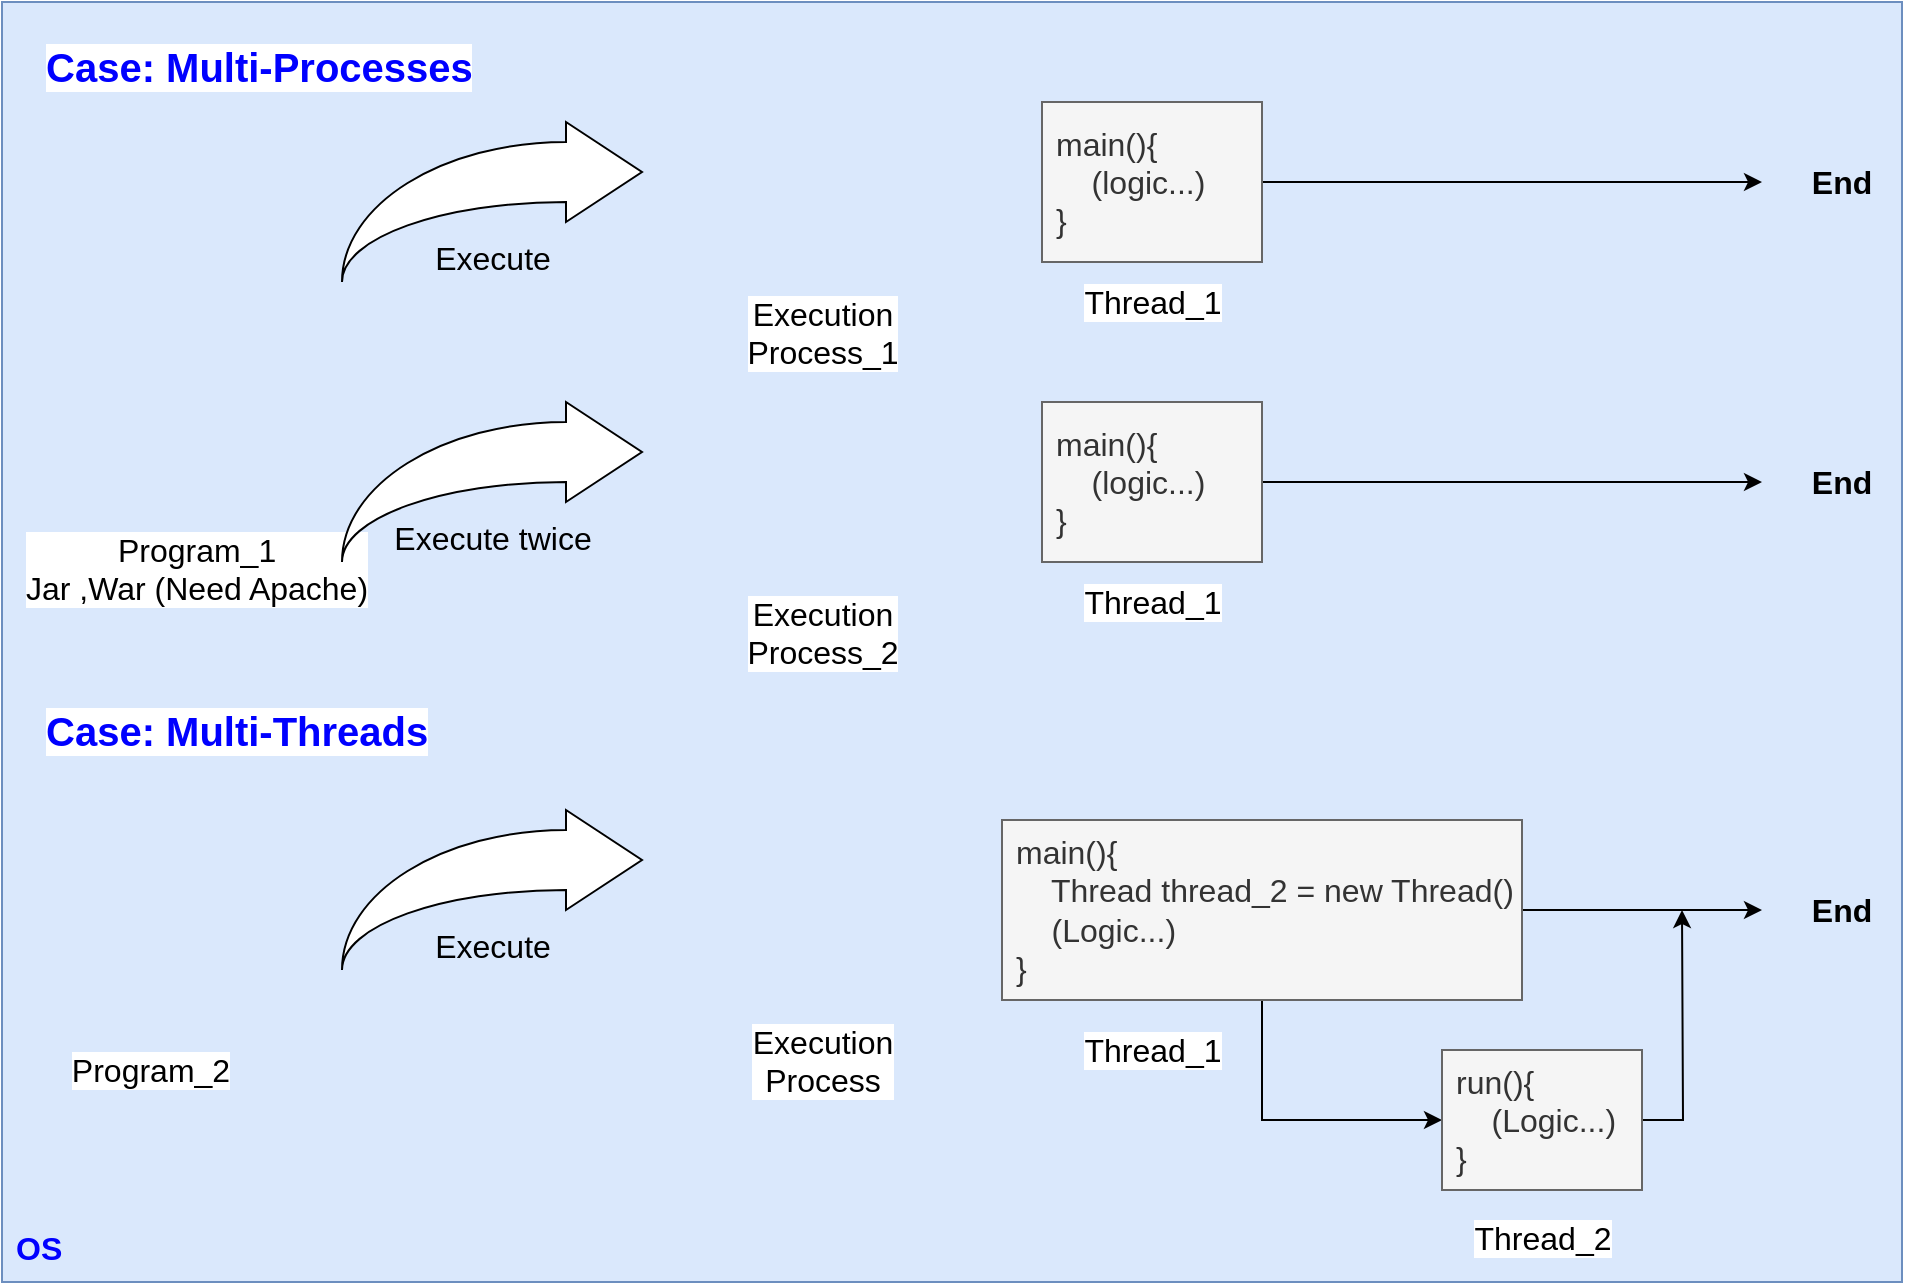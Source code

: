 <mxfile version="14.0.5" type="device"><diagram id="SNrnjyLTN65MtRAF7fQd" name="Page-1"><mxGraphModel dx="1673" dy="896" grid="1" gridSize="10" guides="1" tooltips="1" connect="1" arrows="1" fold="1" page="1" pageScale="1" pageWidth="1169" pageHeight="827" math="0" shadow="0"><root><mxCell id="0"/><mxCell id="1" parent="0"/><mxCell id="vQgRsDOszdYI2veN00VI-22" value="OS" style="rounded=0;whiteSpace=wrap;html=1;labelBackgroundColor=none;fontSize=16;align=left;fillColor=#dae8fc;strokeColor=#6c8ebf;verticalAlign=bottom;spacingLeft=5;spacingBottom=5;fontStyle=1;fontColor=#0000FF;" vertex="1" parent="1"><mxGeometry x="80" y="50" width="950" height="640" as="geometry"/></mxCell><mxCell id="vQgRsDOszdYI2veN00VI-4" value="Execution&lt;br style=&quot;font-size: 16px;&quot;&gt;Process_1" style="shape=image;html=1;verticalAlign=top;verticalLabelPosition=bottom;labelBackgroundColor=#ffffff;imageAspect=0;aspect=fixed;image=https://cdn2.iconfinder.com/data/icons/Radium_Neue_PNGs/128/EXE_File.png;align=center;fontSize=16;" vertex="1" parent="1"><mxGeometry x="440" y="90" width="100" height="100" as="geometry"/></mxCell><mxCell id="vQgRsDOszdYI2veN00VI-5" value="Execute" style="html=1;shadow=0;dashed=0;align=center;verticalAlign=bottom;shape=mxgraph.arrows2.jumpInArrow;dy=15;dx=38;arrowHead=50;fontSize=16;" vertex="1" parent="1"><mxGeometry x="250" y="110" width="150" height="80" as="geometry"/></mxCell><mxCell id="vQgRsDOszdYI2veN00VI-7" value="&lt;div style=&quot;text-align: center ; font-size: 16px&quot;&gt;Program_1&lt;/div&gt;Jar ,War (Need Apache)" style="shape=image;html=1;verticalAlign=top;verticalLabelPosition=bottom;labelBackgroundColor=#ffffff;imageAspect=0;aspect=fixed;image=https://cdn0.iconfinder.com/data/icons/file-names-26/512/48-128.png;align=left;fontSize=16;" vertex="1" parent="1"><mxGeometry x="90" y="180" width="128" height="128" as="geometry"/></mxCell><mxCell id="vQgRsDOszdYI2veN00VI-8" value="Execution&lt;br style=&quot;font-size: 16px&quot;&gt;Process" style="shape=image;html=1;verticalAlign=top;verticalLabelPosition=bottom;labelBackgroundColor=#ffffff;imageAspect=0;aspect=fixed;image=https://cdn2.iconfinder.com/data/icons/Radium_Neue_PNGs/128/EXE_File.png;align=center;fontSize=16;" vertex="1" parent="1"><mxGeometry x="440" y="454" width="100" height="100" as="geometry"/></mxCell><mxCell id="vQgRsDOszdYI2veN00VI-9" value="Execute twice" style="html=1;shadow=0;dashed=0;align=center;verticalAlign=bottom;shape=mxgraph.arrows2.jumpInArrow;dy=15;dx=38;arrowHead=50;fontSize=16;" vertex="1" parent="1"><mxGeometry x="250" y="250" width="150" height="80" as="geometry"/></mxCell><mxCell id="vQgRsDOszdYI2veN00VI-16" style="edgeStyle=orthogonalEdgeStyle;rounded=0;orthogonalLoop=1;jettySize=auto;html=1;fontSize=16;" edge="1" parent="1" source="vQgRsDOszdYI2veN00VI-10"><mxGeometry relative="1" as="geometry"><mxPoint x="960" y="140" as="targetPoint"/></mxGeometry></mxCell><mxCell id="vQgRsDOszdYI2veN00VI-10" value="&lt;div style=&quot;font-size: 16px&quot;&gt;&lt;span style=&quot;font-size: 16px&quot;&gt;main(){&lt;/span&gt;&lt;/div&gt;&amp;nbsp; &amp;nbsp; (logic...)&lt;br style=&quot;font-size: 16px&quot;&gt;}" style="text;html=1;strokeColor=#666666;fillColor=#f5f5f5;align=left;verticalAlign=middle;whiteSpace=wrap;rounded=0;fontColor=#333333;spacingLeft=5;fontSize=16;" vertex="1" parent="1"><mxGeometry x="600" y="100" width="110" height="80" as="geometry"/></mxCell><mxCell id="vQgRsDOszdYI2veN00VI-11" value="Thread_1" style="text;html=1;strokeColor=none;fillColor=none;align=center;verticalAlign=middle;whiteSpace=wrap;rounded=0;labelBackgroundColor=#ffffff;fontSize=16;" vertex="1" parent="1"><mxGeometry x="622.5" y="190" width="65" height="20" as="geometry"/></mxCell><mxCell id="vQgRsDOszdYI2veN00VI-19" style="edgeStyle=orthogonalEdgeStyle;rounded=0;orthogonalLoop=1;jettySize=auto;html=1;fontSize=16;" edge="1" parent="1" source="vQgRsDOszdYI2veN00VI-12"><mxGeometry relative="1" as="geometry"><mxPoint x="960" y="504" as="targetPoint"/></mxGeometry></mxCell><mxCell id="vQgRsDOszdYI2veN00VI-20" style="edgeStyle=orthogonalEdgeStyle;rounded=0;orthogonalLoop=1;jettySize=auto;html=1;entryX=0;entryY=0.5;entryDx=0;entryDy=0;fontSize=16;" edge="1" parent="1" source="vQgRsDOszdYI2veN00VI-12" target="vQgRsDOszdYI2veN00VI-14"><mxGeometry relative="1" as="geometry"/></mxCell><mxCell id="vQgRsDOszdYI2veN00VI-12" value="&lt;div style=&quot;font-size: 16px&quot;&gt;&lt;span style=&quot;font-size: 16px&quot;&gt;main(){&lt;/span&gt;&lt;/div&gt;&amp;nbsp; &amp;nbsp; Thread thread_2 = new Thread()&lt;br style=&quot;font-size: 16px&quot;&gt;&amp;nbsp; &amp;nbsp; (Logic...)&lt;br style=&quot;font-size: 16px&quot;&gt;}" style="text;html=1;strokeColor=#666666;fillColor=#f5f5f5;align=left;verticalAlign=middle;whiteSpace=wrap;rounded=0;fontColor=#333333;spacingLeft=5;fontSize=16;" vertex="1" parent="1"><mxGeometry x="580" y="459" width="260" height="90" as="geometry"/></mxCell><mxCell id="vQgRsDOszdYI2veN00VI-13" value="Thread_1" style="text;html=1;strokeColor=none;fillColor=none;align=center;verticalAlign=middle;whiteSpace=wrap;rounded=0;labelBackgroundColor=#ffffff;fontSize=16;" vertex="1" parent="1"><mxGeometry x="622.5" y="564" width="65" height="20" as="geometry"/></mxCell><mxCell id="vQgRsDOszdYI2veN00VI-21" style="edgeStyle=orthogonalEdgeStyle;rounded=0;orthogonalLoop=1;jettySize=auto;html=1;fontSize=16;" edge="1" parent="1" source="vQgRsDOszdYI2veN00VI-14"><mxGeometry relative="1" as="geometry"><mxPoint x="920" y="504" as="targetPoint"/></mxGeometry></mxCell><mxCell id="vQgRsDOszdYI2veN00VI-14" value="run(){&lt;br style=&quot;font-size: 16px&quot;&gt;&amp;nbsp; &amp;nbsp; (Logic...)&lt;br style=&quot;font-size: 16px&quot;&gt;}" style="text;html=1;strokeColor=#666666;fillColor=#f5f5f5;align=left;verticalAlign=middle;whiteSpace=wrap;rounded=0;fontColor=#333333;spacingLeft=5;fontSize=16;" vertex="1" parent="1"><mxGeometry x="800" y="574" width="100" height="70" as="geometry"/></mxCell><mxCell id="vQgRsDOszdYI2veN00VI-15" value="Thread_2" style="text;html=1;strokeColor=none;fillColor=none;align=center;verticalAlign=middle;whiteSpace=wrap;rounded=0;labelBackgroundColor=#ffffff;fontSize=16;" vertex="1" parent="1"><mxGeometry x="817.5" y="658" width="65" height="20" as="geometry"/></mxCell><mxCell id="vQgRsDOszdYI2veN00VI-17" value="End" style="text;html=1;strokeColor=none;fillColor=none;align=center;verticalAlign=middle;whiteSpace=wrap;rounded=0;fontStyle=1;fontSize=16;" vertex="1" parent="1"><mxGeometry x="980" y="130" width="40" height="20" as="geometry"/></mxCell><mxCell id="vQgRsDOszdYI2veN00VI-18" value="End" style="text;html=1;strokeColor=none;fillColor=none;align=center;verticalAlign=middle;whiteSpace=wrap;rounded=0;fontStyle=1;fontSize=16;" vertex="1" parent="1"><mxGeometry x="980" y="494" width="40" height="20" as="geometry"/></mxCell><mxCell id="vQgRsDOszdYI2veN00VI-24" value="Execution&lt;br style=&quot;font-size: 16px&quot;&gt;Process_2" style="shape=image;html=1;verticalAlign=top;verticalLabelPosition=bottom;labelBackgroundColor=#ffffff;imageAspect=0;aspect=fixed;image=https://cdn2.iconfinder.com/data/icons/Radium_Neue_PNGs/128/EXE_File.png;align=center;fontSize=16;" vertex="1" parent="1"><mxGeometry x="440" y="240" width="100" height="100" as="geometry"/></mxCell><mxCell id="vQgRsDOszdYI2veN00VI-25" style="edgeStyle=orthogonalEdgeStyle;rounded=0;orthogonalLoop=1;jettySize=auto;html=1;fontSize=16;" edge="1" parent="1" source="vQgRsDOszdYI2veN00VI-26"><mxGeometry relative="1" as="geometry"><mxPoint x="960.0" y="290" as="targetPoint"/></mxGeometry></mxCell><mxCell id="vQgRsDOszdYI2veN00VI-26" value="&lt;div style=&quot;font-size: 16px&quot;&gt;&lt;span style=&quot;font-size: 16px&quot;&gt;main(){&lt;/span&gt;&lt;/div&gt;&amp;nbsp; &amp;nbsp; (logic...)&lt;br style=&quot;font-size: 16px&quot;&gt;}" style="text;html=1;strokeColor=#666666;fillColor=#f5f5f5;align=left;verticalAlign=middle;whiteSpace=wrap;rounded=0;fontColor=#333333;spacingLeft=5;fontSize=16;" vertex="1" parent="1"><mxGeometry x="600" y="250" width="110" height="80" as="geometry"/></mxCell><mxCell id="vQgRsDOszdYI2veN00VI-27" value="Thread_1" style="text;html=1;strokeColor=none;fillColor=none;align=center;verticalAlign=middle;whiteSpace=wrap;rounded=0;labelBackgroundColor=#ffffff;fontSize=16;" vertex="1" parent="1"><mxGeometry x="622.5" y="340" width="65" height="20" as="geometry"/></mxCell><mxCell id="vQgRsDOszdYI2veN00VI-28" value="End" style="text;html=1;strokeColor=none;fillColor=none;align=center;verticalAlign=middle;whiteSpace=wrap;rounded=0;fontStyle=1;fontSize=16;" vertex="1" parent="1"><mxGeometry x="980" y="280" width="40" height="20" as="geometry"/></mxCell><mxCell id="vQgRsDOszdYI2veN00VI-29" value="&lt;div style=&quot;font-size: 16px;&quot;&gt;Program_2&lt;/div&gt;" style="shape=image;html=1;verticalAlign=top;verticalLabelPosition=bottom;labelBackgroundColor=#ffffff;imageAspect=0;aspect=fixed;image=https://cdn0.iconfinder.com/data/icons/file-names-26/512/48-128.png;align=center;fontSize=16;" vertex="1" parent="1"><mxGeometry x="90" y="440" width="128" height="128" as="geometry"/></mxCell><mxCell id="vQgRsDOszdYI2veN00VI-30" value="Execute" style="html=1;shadow=0;dashed=0;align=center;verticalAlign=bottom;shape=mxgraph.arrows2.jumpInArrow;dy=15;dx=38;arrowHead=50;fontSize=16;" vertex="1" parent="1"><mxGeometry x="250" y="454" width="150" height="80" as="geometry"/></mxCell><mxCell id="vQgRsDOszdYI2veN00VI-31" value="Case: Multi-Threads" style="text;html=1;strokeColor=none;fillColor=none;align=left;verticalAlign=middle;whiteSpace=wrap;rounded=0;labelBackgroundColor=#ffffff;fontSize=20;fontColor=#0000FF;fontStyle=1" vertex="1" parent="1"><mxGeometry x="100" y="396" width="200" height="36" as="geometry"/></mxCell><mxCell id="vQgRsDOszdYI2veN00VI-32" value="Case: Multi-Processes" style="text;html=1;strokeColor=none;fillColor=none;align=left;verticalAlign=middle;whiteSpace=wrap;rounded=0;labelBackgroundColor=#ffffff;fontSize=20;fontColor=#0000FF;fontStyle=1" vertex="1" parent="1"><mxGeometry x="100" y="64" width="230" height="36" as="geometry"/></mxCell></root></mxGraphModel></diagram></mxfile>